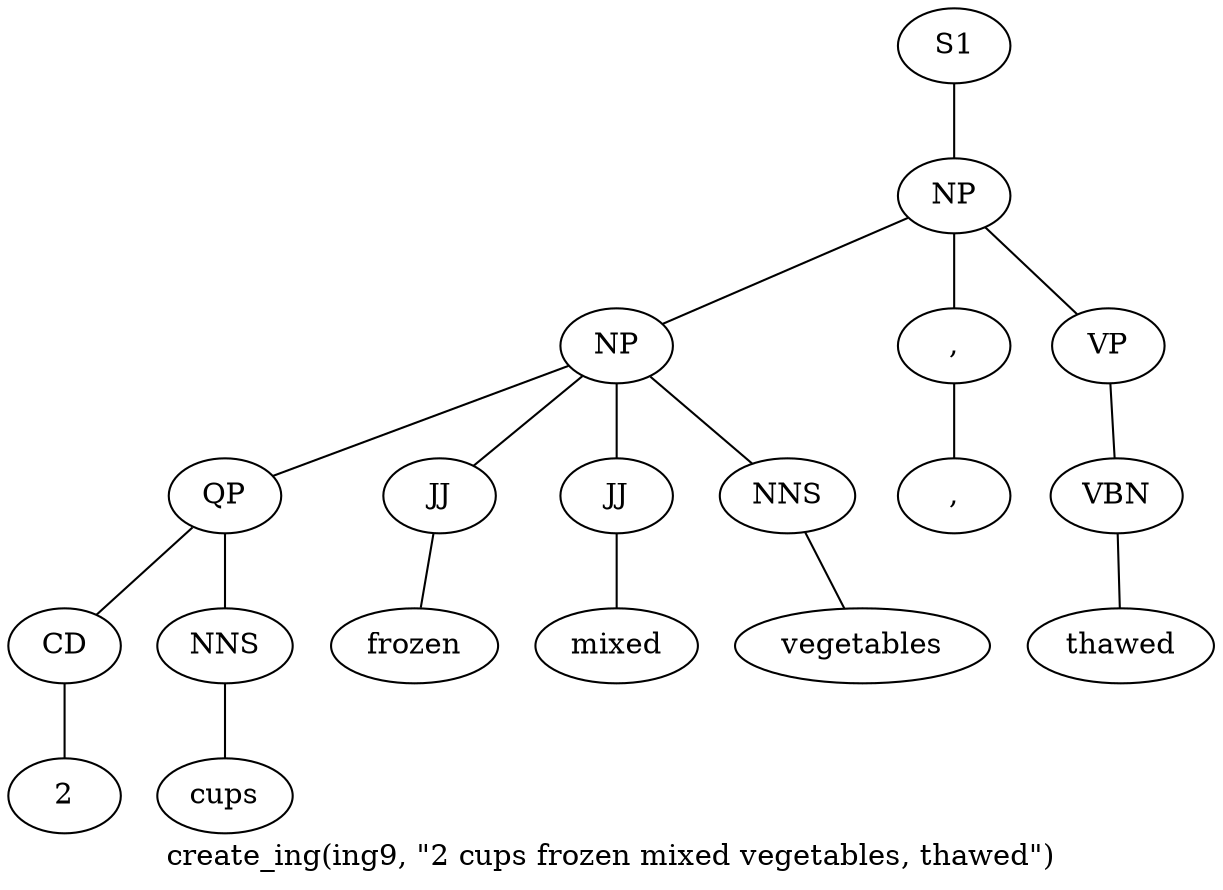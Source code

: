 graph SyntaxGraph {
	label = "create_ing(ing9, \"2 cups frozen mixed vegetables, thawed\")";
	Node0 [label="S1"];
	Node1 [label="NP"];
	Node2 [label="NP"];
	Node3 [label="QP"];
	Node4 [label="CD"];
	Node5 [label="2"];
	Node6 [label="NNS"];
	Node7 [label="cups"];
	Node8 [label="JJ"];
	Node9 [label="frozen"];
	Node10 [label="JJ"];
	Node11 [label="mixed"];
	Node12 [label="NNS"];
	Node13 [label="vegetables"];
	Node14 [label=","];
	Node15 [label=","];
	Node16 [label="VP"];
	Node17 [label="VBN"];
	Node18 [label="thawed"];

	Node0 -- Node1;
	Node1 -- Node2;
	Node1 -- Node14;
	Node1 -- Node16;
	Node2 -- Node3;
	Node2 -- Node8;
	Node2 -- Node10;
	Node2 -- Node12;
	Node3 -- Node4;
	Node3 -- Node6;
	Node4 -- Node5;
	Node6 -- Node7;
	Node8 -- Node9;
	Node10 -- Node11;
	Node12 -- Node13;
	Node14 -- Node15;
	Node16 -- Node17;
	Node17 -- Node18;
}
